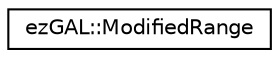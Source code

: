 digraph "Graphical Class Hierarchy"
{
 // LATEX_PDF_SIZE
  edge [fontname="Helvetica",fontsize="10",labelfontname="Helvetica",labelfontsize="10"];
  node [fontname="Helvetica",fontsize="10",shape=record];
  rankdir="LR";
  Node0 [label="ezGAL::ModifiedRange",height=0.2,width=0.4,color="black", fillcolor="white", style="filled",URL="$d3/dde/structez_g_a_l_1_1_modified_range.htm",tooltip=" "];
}

